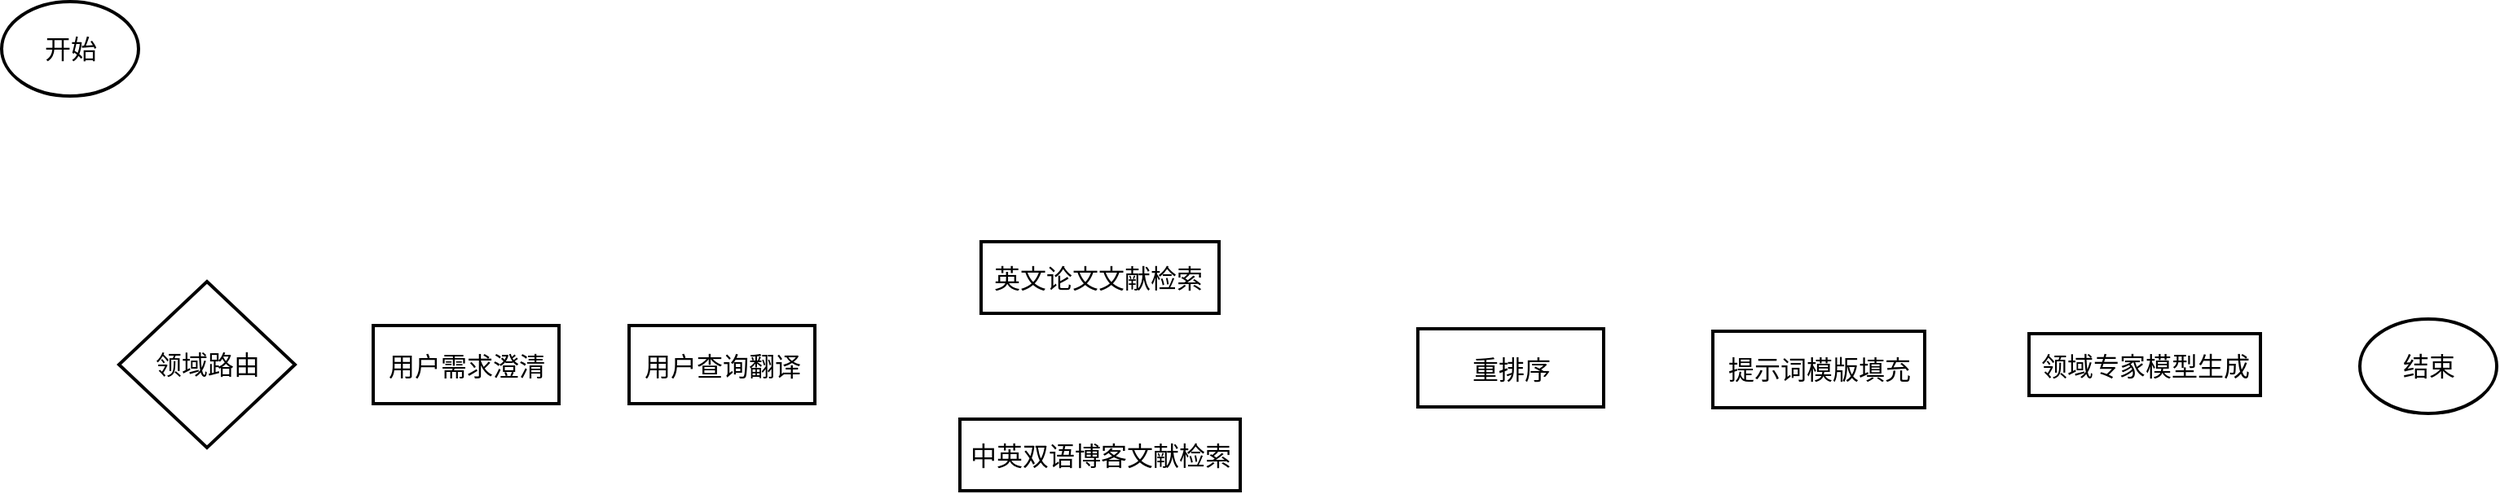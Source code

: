 <mxfile version="28.1.2">
  <diagram name="Page-1" id="FVxEoBXLQK2MyZGi8L7j">
    <mxGraphModel dx="2034" dy="1224" grid="0" gridSize="10" guides="1" tooltips="1" connect="1" arrows="1" fold="1" page="0" pageScale="1" pageWidth="850" pageHeight="1100" math="0" shadow="0">
      <root>
        <mxCell id="0" />
        <mxCell id="1" parent="0" />
        <mxCell id="Qs5N4TBXDYmj6YVrBP2Y-13" value="" style="rounded=0;whiteSpace=wrap;html=1;strokeWidth=2;" vertex="1" parent="1">
          <mxGeometry x="-178" y="187" width="114" height="48" as="geometry" />
        </mxCell>
        <mxCell id="Qs5N4TBXDYmj6YVrBP2Y-10" value="" style="rounded=0;whiteSpace=wrap;html=1;strokeWidth=2;" vertex="1" parent="1">
          <mxGeometry x="182" y="244.5" width="172" height="44" as="geometry" />
        </mxCell>
        <mxCell id="Qs5N4TBXDYmj6YVrBP2Y-9" value="" style="rounded=0;whiteSpace=wrap;html=1;strokeWidth=2;" vertex="1" parent="1">
          <mxGeometry x="195" y="135.5" width="146" height="44" as="geometry" />
        </mxCell>
        <mxCell id="Qs5N4TBXDYmj6YVrBP2Y-6" value="" style="ellipse;whiteSpace=wrap;html=1;strokeWidth=2;" vertex="1" parent="1">
          <mxGeometry x="-406" y="-12" width="84" height="58" as="geometry" />
        </mxCell>
        <mxCell id="Qs5N4TBXDYmj6YVrBP2Y-1" value="&lt;font style=&quot;font-size: 16px;&quot;&gt;英文论文文献检索&lt;/font&gt;" style="text;html=1;align=center;verticalAlign=middle;whiteSpace=wrap;rounded=0;" vertex="1" parent="1">
          <mxGeometry x="200" y="142.5" width="134" height="30" as="geometry" />
        </mxCell>
        <mxCell id="Qs5N4TBXDYmj6YVrBP2Y-2" value="&lt;span style=&quot;font-size: 16px;&quot;&gt;中英双语博客文献检索&lt;/span&gt;" style="text;html=1;align=center;verticalAlign=middle;whiteSpace=wrap;rounded=0;" vertex="1" parent="1">
          <mxGeometry x="185.5" y="251.5" width="165" height="30" as="geometry" />
        </mxCell>
        <mxCell id="Qs5N4TBXDYmj6YVrBP2Y-3" value="" style="rhombus;whiteSpace=wrap;html=1;strokeWidth=2;" vertex="1" parent="1">
          <mxGeometry x="-334" y="160" width="108" height="102" as="geometry" />
        </mxCell>
        <mxCell id="Qs5N4TBXDYmj6YVrBP2Y-4" value="&lt;font style=&quot;font-size: 16px;&quot;&gt;领域路由&lt;/font&gt;" style="text;html=1;align=center;verticalAlign=middle;whiteSpace=wrap;rounded=0;" vertex="1" parent="1">
          <mxGeometry x="-315.5" y="196" width="71" height="30" as="geometry" />
        </mxCell>
        <mxCell id="Qs5N4TBXDYmj6YVrBP2Y-5" value="&lt;font style=&quot;font-size: 16px;&quot;&gt;开始&lt;/font&gt;" style="text;html=1;align=center;verticalAlign=middle;whiteSpace=wrap;rounded=0;" vertex="1" parent="1">
          <mxGeometry x="-384.5" y="4.5" width="41" height="25" as="geometry" />
        </mxCell>
        <mxCell id="Qs5N4TBXDYmj6YVrBP2Y-7" value="" style="ellipse;whiteSpace=wrap;html=1;strokeWidth=2;" vertex="1" parent="1">
          <mxGeometry x="1041" y="183" width="84" height="58" as="geometry" />
        </mxCell>
        <mxCell id="Qs5N4TBXDYmj6YVrBP2Y-8" value="&lt;span style=&quot;font-size: 16px;&quot;&gt;结束&lt;/span&gt;" style="text;html=1;align=center;verticalAlign=middle;whiteSpace=wrap;rounded=0;" vertex="1" parent="1">
          <mxGeometry x="1062.5" y="199.5" width="41" height="25" as="geometry" />
        </mxCell>
        <mxCell id="Qs5N4TBXDYmj6YVrBP2Y-12" value="&lt;font style=&quot;font-size: 16px;&quot;&gt;用户需求澄清&lt;/font&gt;" style="text;html=1;align=center;verticalAlign=middle;whiteSpace=wrap;rounded=0;" vertex="1" parent="1">
          <mxGeometry x="-171.5" y="197" width="101" height="30" as="geometry" />
        </mxCell>
        <mxCell id="Qs5N4TBXDYmj6YVrBP2Y-15" value="" style="rounded=0;whiteSpace=wrap;html=1;strokeWidth=2;" vertex="1" parent="1">
          <mxGeometry x="-21" y="187" width="114" height="48" as="geometry" />
        </mxCell>
        <mxCell id="Qs5N4TBXDYmj6YVrBP2Y-16" value="&lt;span style=&quot;font-size: 16px;&quot;&gt;用户查询翻译&lt;/span&gt;" style="text;html=1;align=center;verticalAlign=middle;whiteSpace=wrap;rounded=0;" vertex="1" parent="1">
          <mxGeometry x="-14.5" y="197" width="101" height="30" as="geometry" />
        </mxCell>
        <mxCell id="Qs5N4TBXDYmj6YVrBP2Y-17" value="" style="rounded=0;whiteSpace=wrap;html=1;strokeWidth=2;" vertex="1" parent="1">
          <mxGeometry x="838" y="192" width="142" height="38" as="geometry" />
        </mxCell>
        <mxCell id="Qs5N4TBXDYmj6YVrBP2Y-18" value="&lt;span style=&quot;font-size: 16px;&quot;&gt;领域专家模型生成&lt;/span&gt;" style="text;html=1;align=center;verticalAlign=middle;whiteSpace=wrap;rounded=0;" vertex="1" parent="1">
          <mxGeometry x="841.5" y="197" width="134.5" height="30" as="geometry" />
        </mxCell>
        <mxCell id="Qs5N4TBXDYmj6YVrBP2Y-19" value="" style="rounded=0;whiteSpace=wrap;html=1;strokeWidth=2;" vertex="1" parent="1">
          <mxGeometry x="463" y="189" width="114" height="48" as="geometry" />
        </mxCell>
        <mxCell id="Qs5N4TBXDYmj6YVrBP2Y-20" value="&lt;span style=&quot;font-size: 16px;&quot;&gt;重排序&lt;/span&gt;" style="text;html=1;align=center;verticalAlign=middle;whiteSpace=wrap;rounded=0;" vertex="1" parent="1">
          <mxGeometry x="469.5" y="199" width="101" height="30" as="geometry" />
        </mxCell>
        <mxCell id="Qs5N4TBXDYmj6YVrBP2Y-22" value="" style="rounded=0;whiteSpace=wrap;html=1;strokeWidth=2;" vertex="1" parent="1">
          <mxGeometry x="644" y="190.5" width="130" height="47" as="geometry" />
        </mxCell>
        <mxCell id="Qs5N4TBXDYmj6YVrBP2Y-23" value="&lt;span style=&quot;font-size: 16px;&quot;&gt;提示词模版填充&lt;/span&gt;" style="text;html=1;align=center;verticalAlign=middle;whiteSpace=wrap;rounded=0;" vertex="1" parent="1">
          <mxGeometry x="651.75" y="199" width="114.5" height="30" as="geometry" />
        </mxCell>
      </root>
    </mxGraphModel>
  </diagram>
</mxfile>
